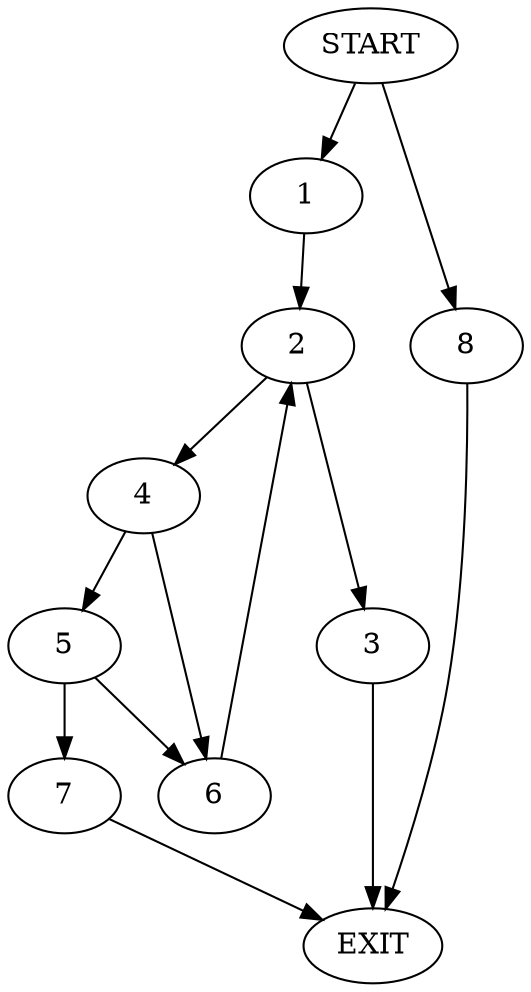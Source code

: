 digraph {
0 [label="START"]
9 [label="EXIT"]
0 -> 1
1 -> 2
2 -> 3
2 -> 4
3 -> 9
4 -> 5
4 -> 6
5 -> 6
5 -> 7
6 -> 2
7 -> 9
0 -> 8
8 -> 9
}
